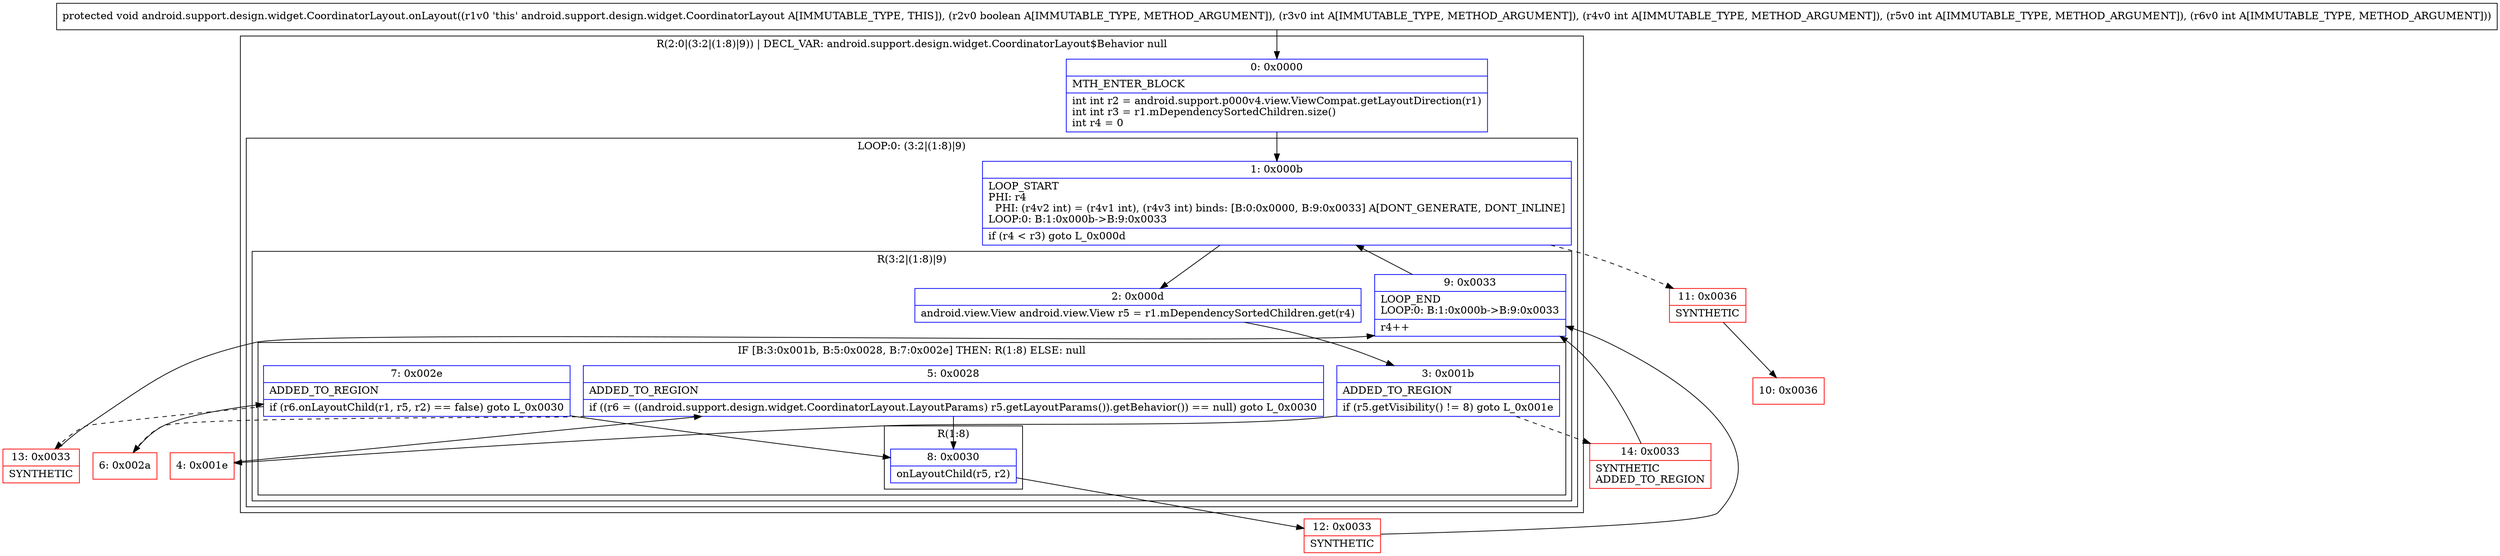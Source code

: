 digraph "CFG forandroid.support.design.widget.CoordinatorLayout.onLayout(ZIIII)V" {
subgraph cluster_Region_517133284 {
label = "R(2:0|(3:2|(1:8)|9)) | DECL_VAR: android.support.design.widget.CoordinatorLayout$Behavior null\l";
node [shape=record,color=blue];
Node_0 [shape=record,label="{0\:\ 0x0000|MTH_ENTER_BLOCK\l|int int r2 = android.support.p000v4.view.ViewCompat.getLayoutDirection(r1)\lint int r3 = r1.mDependencySortedChildren.size()\lint r4 = 0\l}"];
subgraph cluster_LoopRegion_655718991 {
label = "LOOP:0: (3:2|(1:8)|9)";
node [shape=record,color=blue];
Node_1 [shape=record,label="{1\:\ 0x000b|LOOP_START\lPHI: r4 \l  PHI: (r4v2 int) = (r4v1 int), (r4v3 int) binds: [B:0:0x0000, B:9:0x0033] A[DONT_GENERATE, DONT_INLINE]\lLOOP:0: B:1:0x000b\-\>B:9:0x0033\l|if (r4 \< r3) goto L_0x000d\l}"];
subgraph cluster_Region_802209978 {
label = "R(3:2|(1:8)|9)";
node [shape=record,color=blue];
Node_2 [shape=record,label="{2\:\ 0x000d|android.view.View android.view.View r5 = r1.mDependencySortedChildren.get(r4)\l}"];
subgraph cluster_IfRegion_118756275 {
label = "IF [B:3:0x001b, B:5:0x0028, B:7:0x002e] THEN: R(1:8) ELSE: null";
node [shape=record,color=blue];
Node_3 [shape=record,label="{3\:\ 0x001b|ADDED_TO_REGION\l|if (r5.getVisibility() != 8) goto L_0x001e\l}"];
Node_5 [shape=record,label="{5\:\ 0x0028|ADDED_TO_REGION\l|if ((r6 = ((android.support.design.widget.CoordinatorLayout.LayoutParams) r5.getLayoutParams()).getBehavior()) == null) goto L_0x0030\l}"];
Node_7 [shape=record,label="{7\:\ 0x002e|ADDED_TO_REGION\l|if (r6.onLayoutChild(r1, r5, r2) == false) goto L_0x0030\l}"];
subgraph cluster_Region_6893175 {
label = "R(1:8)";
node [shape=record,color=blue];
Node_8 [shape=record,label="{8\:\ 0x0030|onLayoutChild(r5, r2)\l}"];
}
}
Node_9 [shape=record,label="{9\:\ 0x0033|LOOP_END\lLOOP:0: B:1:0x000b\-\>B:9:0x0033\l|r4++\l}"];
}
}
}
Node_4 [shape=record,color=red,label="{4\:\ 0x001e}"];
Node_6 [shape=record,color=red,label="{6\:\ 0x002a}"];
Node_10 [shape=record,color=red,label="{10\:\ 0x0036}"];
Node_11 [shape=record,color=red,label="{11\:\ 0x0036|SYNTHETIC\l}"];
Node_12 [shape=record,color=red,label="{12\:\ 0x0033|SYNTHETIC\l}"];
Node_13 [shape=record,color=red,label="{13\:\ 0x0033|SYNTHETIC\l}"];
Node_14 [shape=record,color=red,label="{14\:\ 0x0033|SYNTHETIC\lADDED_TO_REGION\l}"];
MethodNode[shape=record,label="{protected void android.support.design.widget.CoordinatorLayout.onLayout((r1v0 'this' android.support.design.widget.CoordinatorLayout A[IMMUTABLE_TYPE, THIS]), (r2v0 boolean A[IMMUTABLE_TYPE, METHOD_ARGUMENT]), (r3v0 int A[IMMUTABLE_TYPE, METHOD_ARGUMENT]), (r4v0 int A[IMMUTABLE_TYPE, METHOD_ARGUMENT]), (r5v0 int A[IMMUTABLE_TYPE, METHOD_ARGUMENT]), (r6v0 int A[IMMUTABLE_TYPE, METHOD_ARGUMENT])) }"];
MethodNode -> Node_0;
Node_0 -> Node_1;
Node_1 -> Node_2;
Node_1 -> Node_11[style=dashed];
Node_2 -> Node_3;
Node_3 -> Node_4;
Node_3 -> Node_14[style=dashed];
Node_5 -> Node_6[style=dashed];
Node_5 -> Node_8;
Node_7 -> Node_8;
Node_7 -> Node_13[style=dashed];
Node_8 -> Node_12;
Node_9 -> Node_1;
Node_4 -> Node_5;
Node_6 -> Node_7;
Node_11 -> Node_10;
Node_12 -> Node_9;
Node_13 -> Node_9;
Node_14 -> Node_9;
}

